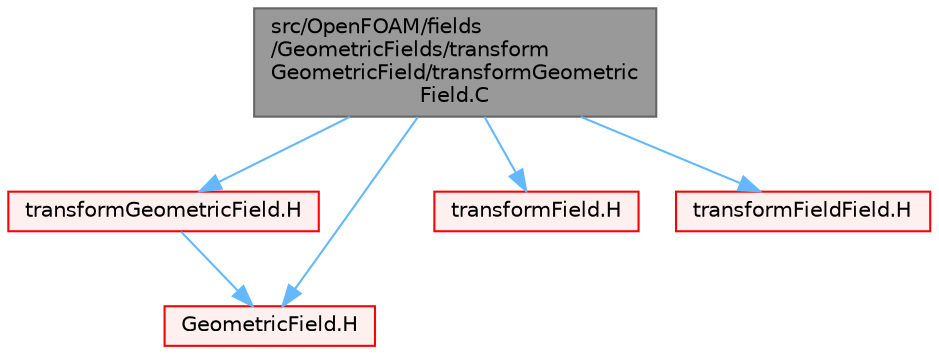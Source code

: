 digraph "src/OpenFOAM/fields/GeometricFields/transformGeometricField/transformGeometricField.C"
{
 // LATEX_PDF_SIZE
  bgcolor="transparent";
  edge [fontname=Helvetica,fontsize=10,labelfontname=Helvetica,labelfontsize=10];
  node [fontname=Helvetica,fontsize=10,shape=box,height=0.2,width=0.4];
  Node1 [id="Node000001",label="src/OpenFOAM/fields\l/GeometricFields/transform\lGeometricField/transformGeometric\lField.C",height=0.2,width=0.4,color="gray40", fillcolor="grey60", style="filled", fontcolor="black",tooltip="Spatial transformation functions for FieldFields."];
  Node1 -> Node2 [id="edge1_Node000001_Node000002",color="steelblue1",style="solid",tooltip=" "];
  Node2 [id="Node000002",label="transformGeometricField.H",height=0.2,width=0.4,color="red", fillcolor="#FFF0F0", style="filled",URL="$transformGeometricField_8H.html",tooltip="Spatial transformation functions for GeometricField."];
  Node2 -> Node97 [id="edge2_Node000002_Node000097",color="steelblue1",style="solid",tooltip=" "];
  Node97 [id="Node000097",label="GeometricField.H",height=0.2,width=0.4,color="red", fillcolor="#FFF0F0", style="filled",URL="$GeometricField_8H.html",tooltip=" "];
  Node1 -> Node253 [id="edge3_Node000001_Node000253",color="steelblue1",style="solid",tooltip=" "];
  Node253 [id="Node000253",label="transformField.H",height=0.2,width=0.4,color="red", fillcolor="#FFF0F0", style="filled",URL="$transformField_8H.html",tooltip="Spatial transformation functions for primitive fields."];
  Node1 -> Node270 [id="edge4_Node000001_Node000270",color="steelblue1",style="solid",tooltip=" "];
  Node270 [id="Node000270",label="transformFieldField.H",height=0.2,width=0.4,color="red", fillcolor="#FFF0F0", style="filled",URL="$transformFieldField_8H.html",tooltip="transformFieldField Spatial transformation functions for FieldField."];
  Node1 -> Node97 [id="edge5_Node000001_Node000097",color="steelblue1",style="solid",tooltip=" "];
}
